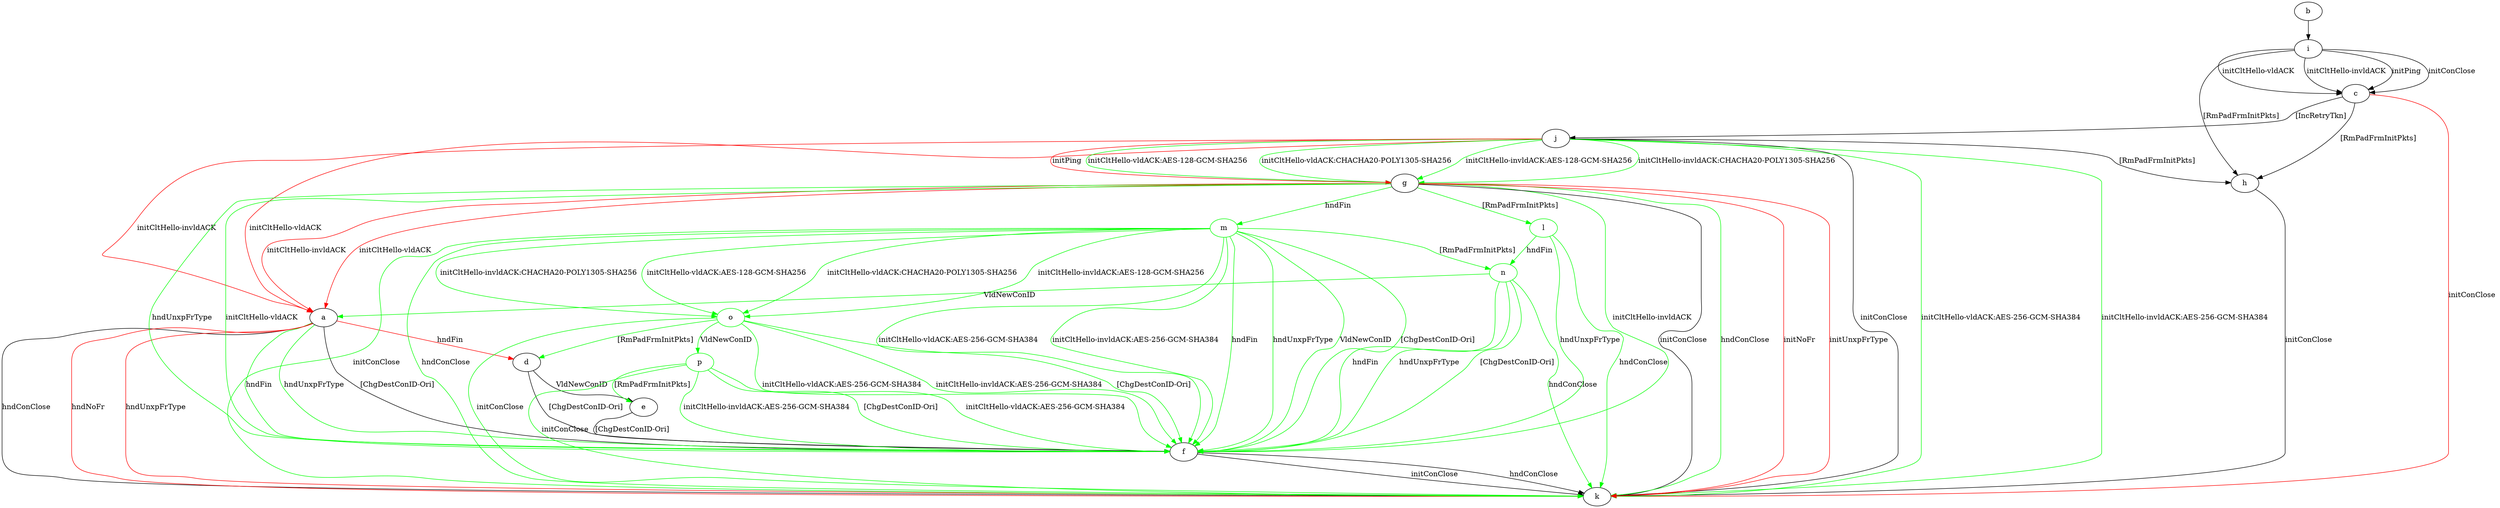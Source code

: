 digraph "" {
	a -> d	[key=0,
		color=red,
		label="hndFin "];
	a -> f	[key=0,
		label="[ChgDestConID-Ori] "];
	a -> f	[key=1,
		color=green,
		label="hndFin "];
	a -> f	[key=2,
		color=green,
		label="hndUnxpFrType "];
	a -> k	[key=0,
		label="hndConClose "];
	a -> k	[key=1,
		color=red,
		label="hndNoFr "];
	a -> k	[key=2,
		color=red,
		label="hndUnxpFrType "];
	b -> i	[key=0];
	c -> h	[key=0,
		label="[RmPadFrmInitPkts] "];
	c -> j	[key=0,
		label="[IncRetryTkn] "];
	c -> k	[key=0,
		color=red,
		label="initConClose "];
	d -> e	[key=0,
		label="VldNewConID "];
	d -> f	[key=0,
		label="[ChgDestConID-Ori] "];
	e -> f	[key=0,
		label="[ChgDestConID-Ori] "];
	f -> k	[key=0,
		label="initConClose "];
	f -> k	[key=1,
		label="hndConClose "];
	g -> a	[key=0,
		color=red,
		label="initCltHello-vldACK "];
	g -> a	[key=1,
		color=red,
		label="initCltHello-invldACK "];
	g -> f	[key=0,
		color=green,
		label="initCltHello-vldACK "];
	g -> f	[key=1,
		color=green,
		label="initCltHello-invldACK "];
	g -> f	[key=2,
		color=green,
		label="hndUnxpFrType "];
	g -> k	[key=0,
		label="initConClose "];
	g -> k	[key=1,
		color=green,
		label="hndConClose "];
	g -> k	[key=2,
		color=red,
		label="initNoFr "];
	g -> k	[key=3,
		color=red,
		label="initUnxpFrType "];
	l	[color=green];
	g -> l	[key=0,
		color=green,
		label="[RmPadFrmInitPkts] "];
	m	[color=green];
	g -> m	[key=0,
		color=green,
		label="hndFin "];
	h -> k	[key=0,
		label="initConClose "];
	i -> c	[key=0,
		label="initPing "];
	i -> c	[key=1,
		label="initConClose "];
	i -> c	[key=2,
		label="initCltHello-vldACK "];
	i -> c	[key=3,
		label="initCltHello-invldACK "];
	i -> h	[key=0,
		label="[RmPadFrmInitPkts] "];
	j -> a	[key=0,
		color=red,
		label="initCltHello-vldACK "];
	j -> a	[key=1,
		color=red,
		label="initCltHello-invldACK "];
	j -> g	[key=0,
		color=green,
		label="initCltHello-vldACK:AES-128-GCM-SHA256 "];
	j -> g	[key=1,
		color=green,
		label="initCltHello-vldACK:CHACHA20-POLY1305-SHA256 "];
	j -> g	[key=2,
		color=green,
		label="initCltHello-invldACK:AES-128-GCM-SHA256 "];
	j -> g	[key=3,
		color=green,
		label="initCltHello-invldACK:CHACHA20-POLY1305-SHA256 "];
	j -> g	[key=4,
		color=red,
		label="initPing "];
	j -> h	[key=0,
		label="[RmPadFrmInitPkts] "];
	j -> k	[key=0,
		label="initConClose "];
	j -> k	[key=1,
		color=green,
		label="initCltHello-vldACK:AES-256-GCM-SHA384 "];
	j -> k	[key=2,
		color=green,
		label="initCltHello-invldACK:AES-256-GCM-SHA384 "];
	l -> f	[key=0,
		color=green,
		label="hndUnxpFrType "];
	l -> k	[key=0,
		color=green,
		label="hndConClose "];
	n	[color=green];
	l -> n	[key=0,
		color=green,
		label="hndFin "];
	m -> f	[key=0,
		color=green,
		label="initCltHello-vldACK:AES-256-GCM-SHA384 "];
	m -> f	[key=1,
		color=green,
		label="initCltHello-invldACK:AES-256-GCM-SHA384 "];
	m -> f	[key=2,
		color=green,
		label="hndFin "];
	m -> f	[key=3,
		color=green,
		label="hndUnxpFrType "];
	m -> f	[key=4,
		color=green,
		label="VldNewConID "];
	m -> f	[key=5,
		color=green,
		label="[ChgDestConID-Ori] "];
	m -> k	[key=0,
		color=green,
		label="initConClose "];
	m -> k	[key=1,
		color=green,
		label="hndConClose "];
	m -> n	[key=0,
		color=green,
		label="[RmPadFrmInitPkts] "];
	o	[color=green];
	m -> o	[key=0,
		color=green,
		label="initCltHello-vldACK:AES-128-GCM-SHA256 "];
	m -> o	[key=1,
		color=green,
		label="initCltHello-vldACK:CHACHA20-POLY1305-SHA256 "];
	m -> o	[key=2,
		color=green,
		label="initCltHello-invldACK:AES-128-GCM-SHA256 "];
	m -> o	[key=3,
		color=green,
		label="initCltHello-invldACK:CHACHA20-POLY1305-SHA256 "];
	n -> a	[key=0,
		color=green,
		label="VldNewConID "];
	n -> f	[key=0,
		color=green,
		label="hndFin "];
	n -> f	[key=1,
		color=green,
		label="hndUnxpFrType "];
	n -> f	[key=2,
		color=green,
		label="[ChgDestConID-Ori] "];
	n -> k	[key=0,
		color=green,
		label="hndConClose "];
	o -> d	[key=0,
		color=green,
		label="[RmPadFrmInitPkts] "];
	o -> f	[key=0,
		color=green,
		label="initCltHello-vldACK:AES-256-GCM-SHA384 "];
	o -> f	[key=1,
		color=green,
		label="initCltHello-invldACK:AES-256-GCM-SHA384 "];
	o -> f	[key=2,
		color=green,
		label="[ChgDestConID-Ori] "];
	o -> k	[key=0,
		color=green,
		label="initConClose "];
	p	[color=green];
	o -> p	[key=0,
		color=green,
		label="VldNewConID "];
	p -> e	[key=0,
		color=green,
		label="[RmPadFrmInitPkts] "];
	p -> f	[key=0,
		color=green,
		label="initCltHello-vldACK:AES-256-GCM-SHA384 "];
	p -> f	[key=1,
		color=green,
		label="initCltHello-invldACK:AES-256-GCM-SHA384 "];
	p -> f	[key=2,
		color=green,
		label="[ChgDestConID-Ori] "];
	p -> k	[key=0,
		color=green,
		label="initConClose "];
}
